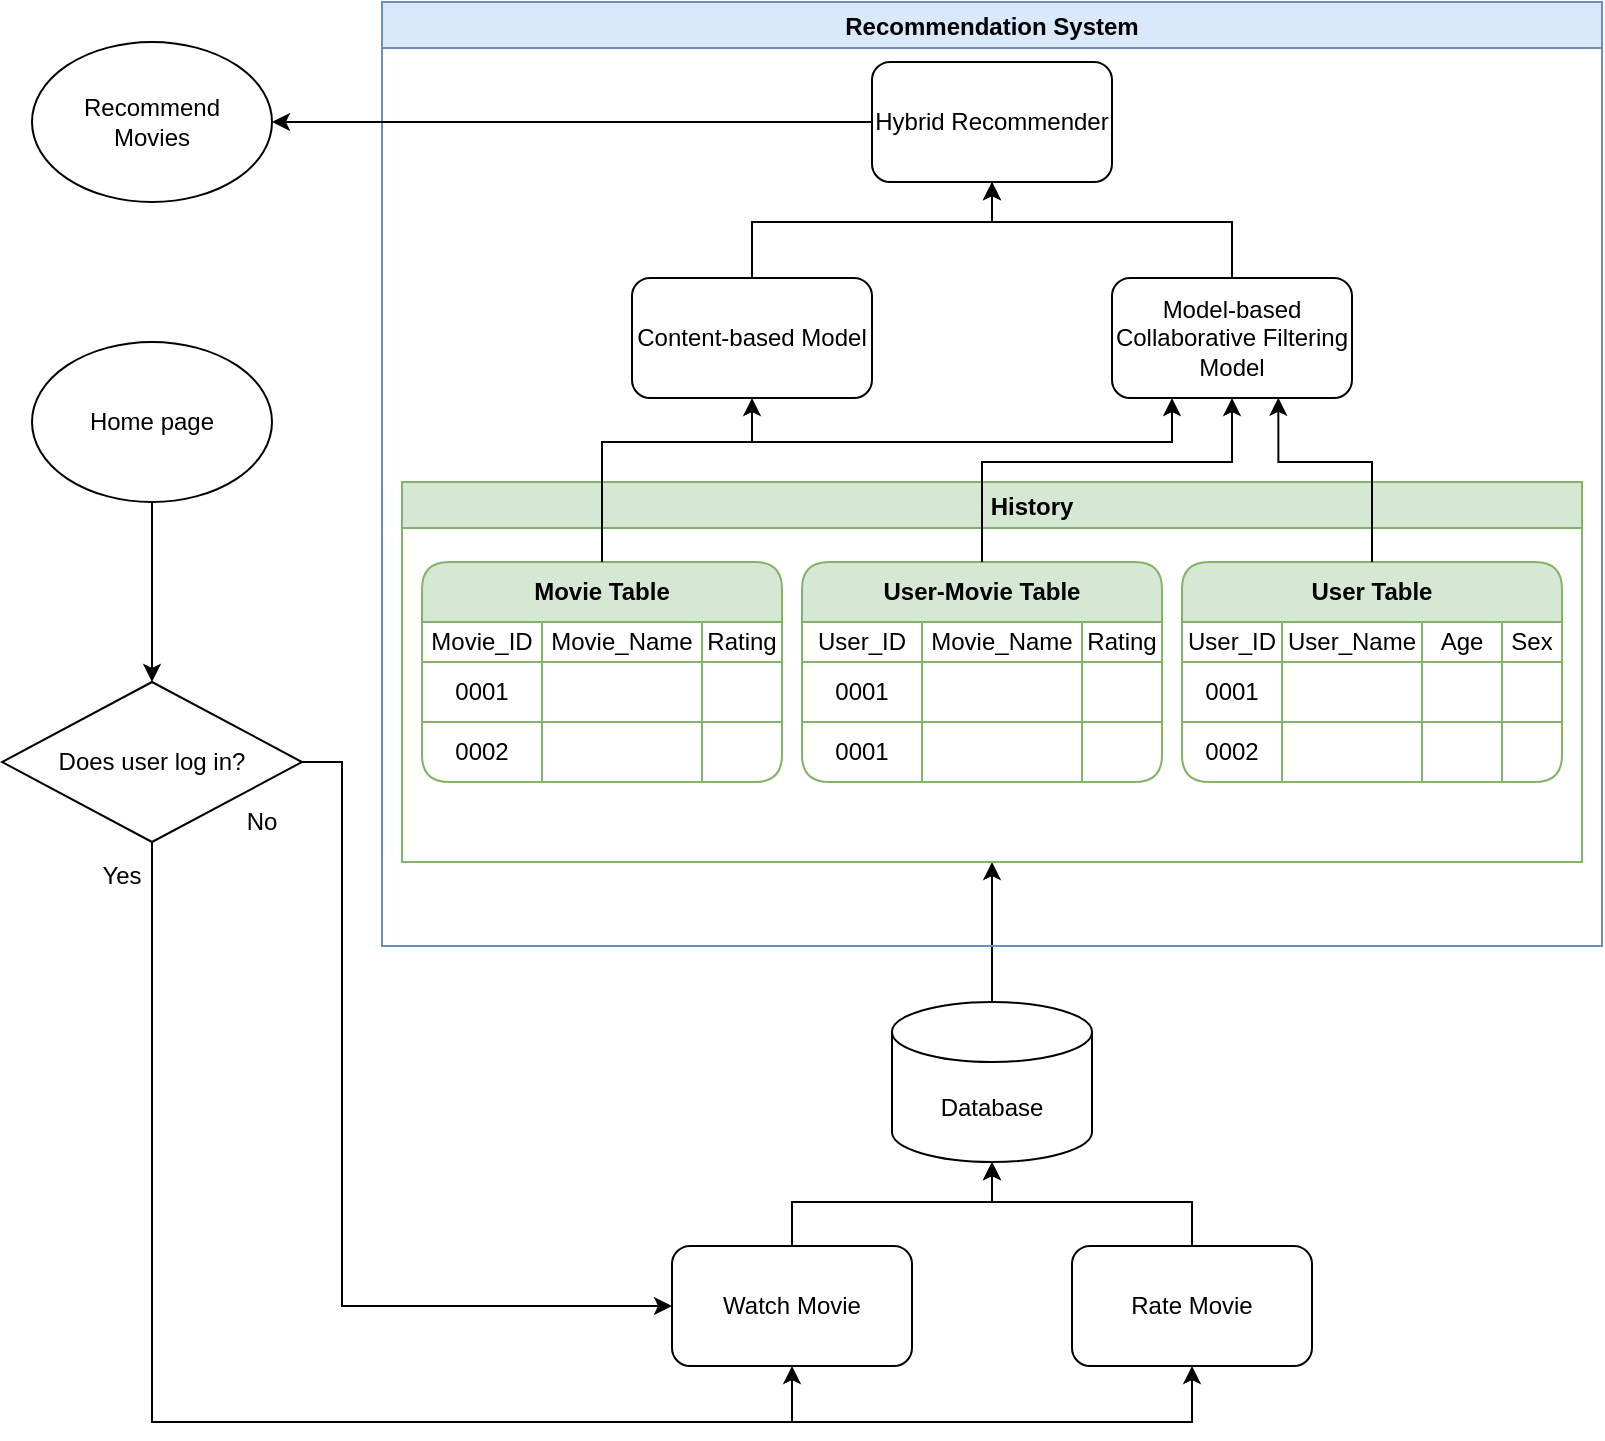 <mxfile version="14.5.10" type="device"><diagram id="Wu_TjOYvDNyA60jcuC28" name="Page-2"><mxGraphModel dx="1865" dy="524" grid="1" gridSize="10" guides="1" tooltips="1" connect="1" arrows="1" fold="1" page="1" pageScale="1" pageWidth="827" pageHeight="1169" math="0" shadow="0"><root><mxCell id="RVfyo8kbkGlUKJo6bfLB-0"/><mxCell id="RVfyo8kbkGlUKJo6bfLB-1" parent="RVfyo8kbkGlUKJo6bfLB-0"/><mxCell id="7aoQz6fGAK7nfuwo52iN-43" style="edgeStyle=orthogonalEdgeStyle;rounded=0;orthogonalLoop=1;jettySize=auto;html=1;exitX=0.5;exitY=1;exitDx=0;exitDy=0;entryX=0.5;entryY=1;entryDx=0;entryDy=0;" parent="RVfyo8kbkGlUKJo6bfLB-1" source="7aoQz6fGAK7nfuwo52iN-37" target="7aoQz6fGAK7nfuwo52iN-38" edge="1"><mxGeometry relative="1" as="geometry"><Array as="points"><mxPoint x="-195" y="770"/><mxPoint x="125" y="770"/></Array></mxGeometry></mxCell><mxCell id="7aoQz6fGAK7nfuwo52iN-44" style="edgeStyle=orthogonalEdgeStyle;rounded=0;orthogonalLoop=1;jettySize=auto;html=1;exitX=0.5;exitY=1;exitDx=0;exitDy=0;entryX=0.5;entryY=1;entryDx=0;entryDy=0;" parent="RVfyo8kbkGlUKJo6bfLB-1" source="7aoQz6fGAK7nfuwo52iN-37" target="7aoQz6fGAK7nfuwo52iN-39" edge="1"><mxGeometry relative="1" as="geometry"><Array as="points"><mxPoint x="-195" y="770"/><mxPoint x="325" y="770"/></Array></mxGeometry></mxCell><mxCell id="7aoQz6fGAK7nfuwo52iN-261" style="edgeStyle=orthogonalEdgeStyle;rounded=0;orthogonalLoop=1;jettySize=auto;html=1;exitX=1;exitY=0.5;exitDx=0;exitDy=0;entryX=0;entryY=0.5;entryDx=0;entryDy=0;startSize=23;" parent="RVfyo8kbkGlUKJo6bfLB-1" source="7aoQz6fGAK7nfuwo52iN-37" target="7aoQz6fGAK7nfuwo52iN-38" edge="1"><mxGeometry relative="1" as="geometry"><Array as="points"><mxPoint x="-100" y="440"/><mxPoint x="-100" y="712"/></Array></mxGeometry></mxCell><mxCell id="7aoQz6fGAK7nfuwo52iN-37" value="Does user log in?" style="rhombus;whiteSpace=wrap;html=1;" parent="RVfyo8kbkGlUKJo6bfLB-1" vertex="1"><mxGeometry x="-270" y="400" width="150" height="80" as="geometry"/></mxCell><mxCell id="7aoQz6fGAK7nfuwo52iN-46" style="edgeStyle=orthogonalEdgeStyle;rounded=0;orthogonalLoop=1;jettySize=auto;html=1;exitX=0.5;exitY=0;exitDx=0;exitDy=0;entryX=0.5;entryY=1;entryDx=0;entryDy=0;entryPerimeter=0;" parent="RVfyo8kbkGlUKJo6bfLB-1" source="7aoQz6fGAK7nfuwo52iN-38" target="7aoQz6fGAK7nfuwo52iN-48" edge="1"><mxGeometry relative="1" as="geometry"><mxPoint y="647" as="targetPoint"/><Array as="points"><mxPoint x="125" y="660"/><mxPoint x="225" y="660"/></Array></mxGeometry></mxCell><mxCell id="7aoQz6fGAK7nfuwo52iN-38" value="Watch Movie" style="rounded=1;whiteSpace=wrap;html=1;" parent="RVfyo8kbkGlUKJo6bfLB-1" vertex="1"><mxGeometry x="65" y="682" width="120" height="60" as="geometry"/></mxCell><mxCell id="7aoQz6fGAK7nfuwo52iN-52" style="edgeStyle=orthogonalEdgeStyle;rounded=0;orthogonalLoop=1;jettySize=auto;html=1;exitX=0.5;exitY=0;exitDx=0;exitDy=0;entryX=0.5;entryY=1;entryDx=0;entryDy=0;entryPerimeter=0;" parent="RVfyo8kbkGlUKJo6bfLB-1" source="7aoQz6fGAK7nfuwo52iN-39" target="7aoQz6fGAK7nfuwo52iN-48" edge="1"><mxGeometry relative="1" as="geometry"><mxPoint x="270" y="667" as="targetPoint"/><Array as="points"><mxPoint x="270" y="660"/><mxPoint x="170" y="660"/></Array></mxGeometry></mxCell><mxCell id="7aoQz6fGAK7nfuwo52iN-39" value="&lt;span&gt;Rate Movie&lt;/span&gt;" style="rounded=1;whiteSpace=wrap;html=1;" parent="RVfyo8kbkGlUKJo6bfLB-1" vertex="1"><mxGeometry x="265" y="682" width="120" height="60" as="geometry"/></mxCell><mxCell id="7aoQz6fGAK7nfuwo52iN-170" style="edgeStyle=orthogonalEdgeStyle;rounded=0;orthogonalLoop=1;jettySize=auto;html=1;exitX=0.5;exitY=0;exitDx=0;exitDy=0;exitPerimeter=0;entryX=0.5;entryY=1;entryDx=0;entryDy=0;" parent="RVfyo8kbkGlUKJo6bfLB-1" source="7aoQz6fGAK7nfuwo52iN-48" target="7aoQz6fGAK7nfuwo52iN-57" edge="1"><mxGeometry relative="1" as="geometry"/></mxCell><mxCell id="7aoQz6fGAK7nfuwo52iN-48" value="Database" style="shape=cylinder3;whiteSpace=wrap;html=1;boundedLbl=1;backgroundOutline=1;size=15;" parent="RVfyo8kbkGlUKJo6bfLB-1" vertex="1"><mxGeometry x="175" y="560" width="100" height="80" as="geometry"/></mxCell><mxCell id="7aoQz6fGAK7nfuwo52iN-56" value="Recommendation System" style="swimlane;startSize=23;fillColor=#dae8fc;strokeColor=#6c8ebf;" parent="RVfyo8kbkGlUKJo6bfLB-1" vertex="1"><mxGeometry x="-80" y="60" width="610" height="472" as="geometry"/></mxCell><mxCell id="7aoQz6fGAK7nfuwo52iN-57" value="            History" style="swimlane;startSize=23;fillColor=#d5e8d4;strokeColor=#82b366;" parent="7aoQz6fGAK7nfuwo52iN-56" vertex="1"><mxGeometry x="10" y="240" width="590" height="190" as="geometry"/></mxCell><mxCell id="7aoQz6fGAK7nfuwo52iN-177" value="Movie Table" style="shape=table;html=1;whiteSpace=wrap;startSize=30;container=1;collapsible=0;childLayout=tableLayout;fontStyle=1;align=center;shadow=0;fillColor=#d5e8d4;strokeColor=#82b366;rounded=1;" parent="7aoQz6fGAK7nfuwo52iN-57" vertex="1"><mxGeometry x="10" y="40" width="180" height="110" as="geometry"/></mxCell><mxCell id="7aoQz6fGAK7nfuwo52iN-178" value="" style="shape=partialRectangle;html=1;whiteSpace=wrap;collapsible=0;dropTarget=0;pointerEvents=0;fillColor=none;top=0;left=0;bottom=0;right=0;points=[[0,0.5],[1,0.5]];portConstraint=eastwest;" parent="7aoQz6fGAK7nfuwo52iN-177" vertex="1"><mxGeometry y="30" width="180" height="20" as="geometry"/></mxCell><mxCell id="7aoQz6fGAK7nfuwo52iN-179" value="&lt;span&gt;Movie_ID&lt;/span&gt;" style="shape=partialRectangle;html=1;whiteSpace=wrap;connectable=0;fillColor=none;top=0;left=0;bottom=0;right=0;overflow=hidden;" parent="7aoQz6fGAK7nfuwo52iN-178" vertex="1"><mxGeometry width="60" height="20" as="geometry"/></mxCell><mxCell id="7aoQz6fGAK7nfuwo52iN-180" value="Movie_Name" style="shape=partialRectangle;html=1;whiteSpace=wrap;connectable=0;fillColor=none;top=0;left=0;bottom=0;right=0;overflow=hidden;" parent="7aoQz6fGAK7nfuwo52iN-178" vertex="1"><mxGeometry x="60" width="80" height="20" as="geometry"/></mxCell><mxCell id="7aoQz6fGAK7nfuwo52iN-181" value="Rating" style="shape=partialRectangle;html=1;whiteSpace=wrap;connectable=0;fillColor=none;top=0;left=0;bottom=0;right=0;overflow=hidden;" parent="7aoQz6fGAK7nfuwo52iN-178" vertex="1"><mxGeometry x="140" width="40" height="20" as="geometry"/></mxCell><mxCell id="7aoQz6fGAK7nfuwo52iN-182" value="" style="shape=partialRectangle;html=1;whiteSpace=wrap;collapsible=0;dropTarget=0;pointerEvents=0;fillColor=none;top=0;left=0;bottom=0;right=0;points=[[0,0.5],[1,0.5]];portConstraint=eastwest;" parent="7aoQz6fGAK7nfuwo52iN-177" vertex="1"><mxGeometry y="50" width="180" height="30" as="geometry"/></mxCell><mxCell id="7aoQz6fGAK7nfuwo52iN-183" value="0001" style="shape=partialRectangle;html=1;whiteSpace=wrap;connectable=0;fillColor=none;top=0;left=0;bottom=0;right=0;overflow=hidden;" parent="7aoQz6fGAK7nfuwo52iN-182" vertex="1"><mxGeometry width="60" height="30" as="geometry"/></mxCell><mxCell id="7aoQz6fGAK7nfuwo52iN-184" value="" style="shape=partialRectangle;html=1;whiteSpace=wrap;connectable=0;fillColor=none;top=0;left=0;bottom=0;right=0;overflow=hidden;" parent="7aoQz6fGAK7nfuwo52iN-182" vertex="1"><mxGeometry x="60" width="80" height="30" as="geometry"/></mxCell><mxCell id="7aoQz6fGAK7nfuwo52iN-185" value="" style="shape=partialRectangle;html=1;whiteSpace=wrap;connectable=0;fillColor=none;top=0;left=0;bottom=0;right=0;overflow=hidden;" parent="7aoQz6fGAK7nfuwo52iN-182" vertex="1"><mxGeometry x="140" width="40" height="30" as="geometry"/></mxCell><mxCell id="7aoQz6fGAK7nfuwo52iN-186" value="" style="shape=partialRectangle;html=1;whiteSpace=wrap;collapsible=0;dropTarget=0;pointerEvents=0;fillColor=none;top=0;left=0;bottom=0;right=0;points=[[0,0.5],[1,0.5]];portConstraint=eastwest;" parent="7aoQz6fGAK7nfuwo52iN-177" vertex="1"><mxGeometry y="80" width="180" height="30" as="geometry"/></mxCell><mxCell id="7aoQz6fGAK7nfuwo52iN-187" value="0002" style="shape=partialRectangle;html=1;whiteSpace=wrap;connectable=0;fillColor=none;top=0;left=0;bottom=0;right=0;overflow=hidden;" parent="7aoQz6fGAK7nfuwo52iN-186" vertex="1"><mxGeometry width="60" height="30" as="geometry"/></mxCell><mxCell id="7aoQz6fGAK7nfuwo52iN-188" value="" style="shape=partialRectangle;html=1;whiteSpace=wrap;connectable=0;fillColor=none;top=0;left=0;bottom=0;right=0;overflow=hidden;" parent="7aoQz6fGAK7nfuwo52iN-186" vertex="1"><mxGeometry x="60" width="80" height="30" as="geometry"/></mxCell><mxCell id="7aoQz6fGAK7nfuwo52iN-189" value="" style="shape=partialRectangle;html=1;whiteSpace=wrap;connectable=0;fillColor=none;top=0;left=0;bottom=0;right=0;overflow=hidden;" parent="7aoQz6fGAK7nfuwo52iN-186" vertex="1"><mxGeometry x="140" width="40" height="30" as="geometry"/></mxCell><mxCell id="7aoQz6fGAK7nfuwo52iN-230" value="User-Movie Table" style="shape=table;html=1;whiteSpace=wrap;startSize=30;container=1;collapsible=0;childLayout=tableLayout;fontStyle=1;align=center;shadow=0;fillColor=#d5e8d4;strokeColor=#82b366;rounded=1;" parent="7aoQz6fGAK7nfuwo52iN-57" vertex="1"><mxGeometry x="200" y="40" width="180" height="110" as="geometry"/></mxCell><mxCell id="7aoQz6fGAK7nfuwo52iN-231" value="" style="shape=partialRectangle;html=1;whiteSpace=wrap;collapsible=0;dropTarget=0;pointerEvents=0;fillColor=none;top=0;left=0;bottom=0;right=0;points=[[0,0.5],[1,0.5]];portConstraint=eastwest;" parent="7aoQz6fGAK7nfuwo52iN-230" vertex="1"><mxGeometry y="30" width="180" height="20" as="geometry"/></mxCell><mxCell id="7aoQz6fGAK7nfuwo52iN-232" value="&lt;span&gt;User_ID&lt;/span&gt;" style="shape=partialRectangle;html=1;whiteSpace=wrap;connectable=0;fillColor=none;top=0;left=0;bottom=0;right=0;overflow=hidden;" parent="7aoQz6fGAK7nfuwo52iN-231" vertex="1"><mxGeometry width="60" height="20" as="geometry"/></mxCell><mxCell id="7aoQz6fGAK7nfuwo52iN-233" value="Movie_Name" style="shape=partialRectangle;html=1;whiteSpace=wrap;connectable=0;fillColor=none;top=0;left=0;bottom=0;right=0;overflow=hidden;" parent="7aoQz6fGAK7nfuwo52iN-231" vertex="1"><mxGeometry x="60" width="80" height="20" as="geometry"/></mxCell><mxCell id="7aoQz6fGAK7nfuwo52iN-234" value="Rating" style="shape=partialRectangle;html=1;whiteSpace=wrap;connectable=0;fillColor=none;top=0;left=0;bottom=0;right=0;overflow=hidden;" parent="7aoQz6fGAK7nfuwo52iN-231" vertex="1"><mxGeometry x="140" width="40" height="20" as="geometry"/></mxCell><mxCell id="7aoQz6fGAK7nfuwo52iN-235" value="" style="shape=partialRectangle;html=1;whiteSpace=wrap;collapsible=0;dropTarget=0;pointerEvents=0;fillColor=none;top=0;left=0;bottom=0;right=0;points=[[0,0.5],[1,0.5]];portConstraint=eastwest;" parent="7aoQz6fGAK7nfuwo52iN-230" vertex="1"><mxGeometry y="50" width="180" height="30" as="geometry"/></mxCell><mxCell id="7aoQz6fGAK7nfuwo52iN-236" value="0001" style="shape=partialRectangle;html=1;whiteSpace=wrap;connectable=0;fillColor=none;top=0;left=0;bottom=0;right=0;overflow=hidden;" parent="7aoQz6fGAK7nfuwo52iN-235" vertex="1"><mxGeometry width="60" height="30" as="geometry"/></mxCell><mxCell id="7aoQz6fGAK7nfuwo52iN-237" value="" style="shape=partialRectangle;html=1;whiteSpace=wrap;connectable=0;fillColor=none;top=0;left=0;bottom=0;right=0;overflow=hidden;" parent="7aoQz6fGAK7nfuwo52iN-235" vertex="1"><mxGeometry x="60" width="80" height="30" as="geometry"/></mxCell><mxCell id="7aoQz6fGAK7nfuwo52iN-238" value="" style="shape=partialRectangle;html=1;whiteSpace=wrap;connectable=0;fillColor=none;top=0;left=0;bottom=0;right=0;overflow=hidden;" parent="7aoQz6fGAK7nfuwo52iN-235" vertex="1"><mxGeometry x="140" width="40" height="30" as="geometry"/></mxCell><mxCell id="7aoQz6fGAK7nfuwo52iN-239" value="" style="shape=partialRectangle;html=1;whiteSpace=wrap;collapsible=0;dropTarget=0;pointerEvents=0;fillColor=none;top=0;left=0;bottom=0;right=0;points=[[0,0.5],[1,0.5]];portConstraint=eastwest;" parent="7aoQz6fGAK7nfuwo52iN-230" vertex="1"><mxGeometry y="80" width="180" height="30" as="geometry"/></mxCell><mxCell id="7aoQz6fGAK7nfuwo52iN-240" value="0001" style="shape=partialRectangle;html=1;whiteSpace=wrap;connectable=0;fillColor=none;top=0;left=0;bottom=0;right=0;overflow=hidden;" parent="7aoQz6fGAK7nfuwo52iN-239" vertex="1"><mxGeometry width="60" height="30" as="geometry"/></mxCell><mxCell id="7aoQz6fGAK7nfuwo52iN-241" value="" style="shape=partialRectangle;html=1;whiteSpace=wrap;connectable=0;fillColor=none;top=0;left=0;bottom=0;right=0;overflow=hidden;" parent="7aoQz6fGAK7nfuwo52iN-239" vertex="1"><mxGeometry x="60" width="80" height="30" as="geometry"/></mxCell><mxCell id="7aoQz6fGAK7nfuwo52iN-242" value="" style="shape=partialRectangle;html=1;whiteSpace=wrap;connectable=0;fillColor=none;top=0;left=0;bottom=0;right=0;overflow=hidden;" parent="7aoQz6fGAK7nfuwo52iN-239" vertex="1"><mxGeometry x="140" width="40" height="30" as="geometry"/></mxCell><mxCell id="7aoQz6fGAK7nfuwo52iN-243" value="User Table" style="shape=table;html=1;whiteSpace=wrap;startSize=30;container=1;collapsible=0;childLayout=tableLayout;fontStyle=1;align=center;shadow=0;fillColor=#d5e8d4;strokeColor=#82b366;rounded=1;" parent="7aoQz6fGAK7nfuwo52iN-57" vertex="1"><mxGeometry x="390" y="40" width="190" height="110" as="geometry"/></mxCell><mxCell id="7aoQz6fGAK7nfuwo52iN-244" value="" style="shape=partialRectangle;html=1;whiteSpace=wrap;collapsible=0;dropTarget=0;pointerEvents=0;fillColor=none;top=0;left=0;bottom=0;right=0;points=[[0,0.5],[1,0.5]];portConstraint=eastwest;" parent="7aoQz6fGAK7nfuwo52iN-243" vertex="1"><mxGeometry y="30" width="190" height="20" as="geometry"/></mxCell><mxCell id="7aoQz6fGAK7nfuwo52iN-245" value="&lt;span&gt;User_ID&lt;/span&gt;" style="shape=partialRectangle;html=1;whiteSpace=wrap;connectable=0;fillColor=none;top=0;left=0;bottom=0;right=0;overflow=hidden;" parent="7aoQz6fGAK7nfuwo52iN-244" vertex="1"><mxGeometry width="50" height="20" as="geometry"/></mxCell><mxCell id="7aoQz6fGAK7nfuwo52iN-246" value="User_Name" style="shape=partialRectangle;html=1;whiteSpace=wrap;connectable=0;fillColor=none;top=0;left=0;bottom=0;right=0;overflow=hidden;" parent="7aoQz6fGAK7nfuwo52iN-244" vertex="1"><mxGeometry x="50" width="70" height="20" as="geometry"/></mxCell><mxCell id="7aoQz6fGAK7nfuwo52iN-247" value="Age" style="shape=partialRectangle;html=1;whiteSpace=wrap;connectable=0;fillColor=none;top=0;left=0;bottom=0;right=0;overflow=hidden;" parent="7aoQz6fGAK7nfuwo52iN-244" vertex="1"><mxGeometry x="120" width="40" height="20" as="geometry"/></mxCell><mxCell id="7aoQz6fGAK7nfuwo52iN-256" value="Sex" style="shape=partialRectangle;html=1;whiteSpace=wrap;connectable=0;fillColor=none;top=0;left=0;bottom=0;right=0;overflow=hidden;" parent="7aoQz6fGAK7nfuwo52iN-244" vertex="1"><mxGeometry x="160" width="30" height="20" as="geometry"/></mxCell><mxCell id="7aoQz6fGAK7nfuwo52iN-248" value="" style="shape=partialRectangle;html=1;whiteSpace=wrap;collapsible=0;dropTarget=0;pointerEvents=0;fillColor=none;top=0;left=0;bottom=0;right=0;points=[[0,0.5],[1,0.5]];portConstraint=eastwest;" parent="7aoQz6fGAK7nfuwo52iN-243" vertex="1"><mxGeometry y="50" width="190" height="30" as="geometry"/></mxCell><mxCell id="7aoQz6fGAK7nfuwo52iN-249" value="0001" style="shape=partialRectangle;html=1;whiteSpace=wrap;connectable=0;fillColor=none;top=0;left=0;bottom=0;right=0;overflow=hidden;" parent="7aoQz6fGAK7nfuwo52iN-248" vertex="1"><mxGeometry width="50" height="30" as="geometry"/></mxCell><mxCell id="7aoQz6fGAK7nfuwo52iN-250" value="" style="shape=partialRectangle;html=1;whiteSpace=wrap;connectable=0;fillColor=none;top=0;left=0;bottom=0;right=0;overflow=hidden;" parent="7aoQz6fGAK7nfuwo52iN-248" vertex="1"><mxGeometry x="50" width="70" height="30" as="geometry"/></mxCell><mxCell id="7aoQz6fGAK7nfuwo52iN-251" value="" style="shape=partialRectangle;html=1;whiteSpace=wrap;connectable=0;fillColor=none;top=0;left=0;bottom=0;right=0;overflow=hidden;" parent="7aoQz6fGAK7nfuwo52iN-248" vertex="1"><mxGeometry x="120" width="40" height="30" as="geometry"/></mxCell><mxCell id="7aoQz6fGAK7nfuwo52iN-257" style="shape=partialRectangle;html=1;whiteSpace=wrap;connectable=0;fillColor=none;top=0;left=0;bottom=0;right=0;overflow=hidden;" parent="7aoQz6fGAK7nfuwo52iN-248" vertex="1"><mxGeometry x="160" width="30" height="30" as="geometry"/></mxCell><mxCell id="7aoQz6fGAK7nfuwo52iN-252" value="" style="shape=partialRectangle;html=1;whiteSpace=wrap;collapsible=0;dropTarget=0;pointerEvents=0;fillColor=none;top=0;left=0;bottom=0;right=0;points=[[0,0.5],[1,0.5]];portConstraint=eastwest;" parent="7aoQz6fGAK7nfuwo52iN-243" vertex="1"><mxGeometry y="80" width="190" height="30" as="geometry"/></mxCell><mxCell id="7aoQz6fGAK7nfuwo52iN-253" value="0002" style="shape=partialRectangle;html=1;whiteSpace=wrap;connectable=0;fillColor=none;top=0;left=0;bottom=0;right=0;overflow=hidden;" parent="7aoQz6fGAK7nfuwo52iN-252" vertex="1"><mxGeometry width="50" height="30" as="geometry"/></mxCell><mxCell id="7aoQz6fGAK7nfuwo52iN-254" value="" style="shape=partialRectangle;html=1;whiteSpace=wrap;connectable=0;fillColor=none;top=0;left=0;bottom=0;right=0;overflow=hidden;" parent="7aoQz6fGAK7nfuwo52iN-252" vertex="1"><mxGeometry x="50" width="70" height="30" as="geometry"/></mxCell><mxCell id="7aoQz6fGAK7nfuwo52iN-255" value="" style="shape=partialRectangle;html=1;whiteSpace=wrap;connectable=0;fillColor=none;top=0;left=0;bottom=0;right=0;overflow=hidden;" parent="7aoQz6fGAK7nfuwo52iN-252" vertex="1"><mxGeometry x="120" width="40" height="30" as="geometry"/></mxCell><mxCell id="7aoQz6fGAK7nfuwo52iN-258" style="shape=partialRectangle;html=1;whiteSpace=wrap;connectable=0;fillColor=none;top=0;left=0;bottom=0;right=0;overflow=hidden;" parent="7aoQz6fGAK7nfuwo52iN-252" vertex="1"><mxGeometry x="160" width="30" height="30" as="geometry"/></mxCell><mxCell id="7aoQz6fGAK7nfuwo52iN-163" style="edgeStyle=orthogonalEdgeStyle;rounded=0;orthogonalLoop=1;jettySize=auto;html=1;exitX=0.5;exitY=0;exitDx=0;exitDy=0;" parent="7aoQz6fGAK7nfuwo52iN-56" source="7aoQz6fGAK7nfuwo52iN-64" target="7aoQz6fGAK7nfuwo52iN-67" edge="1"><mxGeometry relative="1" as="geometry"><Array as="points"><mxPoint x="185" y="110"/><mxPoint x="305" y="110"/></Array></mxGeometry></mxCell><mxCell id="7aoQz6fGAK7nfuwo52iN-64" value="&lt;span&gt;Content-based Model&lt;/span&gt;" style="rounded=1;whiteSpace=wrap;html=1;" parent="7aoQz6fGAK7nfuwo52iN-56" vertex="1"><mxGeometry x="125" y="138" width="120" height="60" as="geometry"/></mxCell><mxCell id="7aoQz6fGAK7nfuwo52iN-167" style="edgeStyle=orthogonalEdgeStyle;rounded=0;orthogonalLoop=1;jettySize=auto;html=1;entryX=0.5;entryY=1;entryDx=0;entryDy=0;" parent="7aoQz6fGAK7nfuwo52iN-56" source="7aoQz6fGAK7nfuwo52iN-65" target="7aoQz6fGAK7nfuwo52iN-67" edge="1"><mxGeometry relative="1" as="geometry"><Array as="points"><mxPoint x="425" y="110"/><mxPoint x="305" y="110"/></Array></mxGeometry></mxCell><mxCell id="7aoQz6fGAK7nfuwo52iN-65" value="&lt;span&gt;Model-based&lt;/span&gt;&lt;br&gt;&lt;span&gt;Collaborative Filtering Model&lt;/span&gt;" style="rounded=1;whiteSpace=wrap;html=1;" parent="7aoQz6fGAK7nfuwo52iN-56" vertex="1"><mxGeometry x="365" y="138" width="120" height="60" as="geometry"/></mxCell><mxCell id="7aoQz6fGAK7nfuwo52iN-67" value="Hybrid Recommender" style="rounded=1;whiteSpace=wrap;html=1;" parent="7aoQz6fGAK7nfuwo52iN-56" vertex="1"><mxGeometry x="245" y="30" width="120" height="60" as="geometry"/></mxCell><mxCell id="7aoQz6fGAK7nfuwo52iN-156" style="edgeStyle=orthogonalEdgeStyle;rounded=0;orthogonalLoop=1;jettySize=auto;html=1;exitX=0.5;exitY=0;exitDx=0;exitDy=0;entryX=0.5;entryY=1;entryDx=0;entryDy=0;" parent="7aoQz6fGAK7nfuwo52iN-56" source="7aoQz6fGAK7nfuwo52iN-177" target="7aoQz6fGAK7nfuwo52iN-64" edge="1"><mxGeometry relative="1" as="geometry"><mxPoint x="100" y="280" as="sourcePoint"/><Array as="points"><mxPoint x="110" y="220"/><mxPoint x="185" y="220"/></Array></mxGeometry></mxCell><mxCell id="7aoQz6fGAK7nfuwo52iN-158" style="edgeStyle=orthogonalEdgeStyle;rounded=0;orthogonalLoop=1;jettySize=auto;html=1;exitX=0.5;exitY=0;exitDx=0;exitDy=0;" parent="7aoQz6fGAK7nfuwo52iN-56" source="7aoQz6fGAK7nfuwo52iN-230" target="7aoQz6fGAK7nfuwo52iN-65" edge="1"><mxGeometry relative="1" as="geometry"><mxPoint x="310" y="280" as="sourcePoint"/><Array as="points"><mxPoint x="300" y="230"/><mxPoint x="425" y="230"/></Array></mxGeometry></mxCell><mxCell id="7aoQz6fGAK7nfuwo52iN-159" style="edgeStyle=orthogonalEdgeStyle;rounded=0;orthogonalLoop=1;jettySize=auto;html=1;exitX=0.5;exitY=0;exitDx=0;exitDy=0;entryX=0.25;entryY=1;entryDx=0;entryDy=0;" parent="7aoQz6fGAK7nfuwo52iN-56" source="7aoQz6fGAK7nfuwo52iN-177" target="7aoQz6fGAK7nfuwo52iN-65" edge="1"><mxGeometry relative="1" as="geometry"><mxPoint x="100" y="280" as="sourcePoint"/><Array as="points"><mxPoint x="110" y="220"/><mxPoint x="395" y="220"/></Array></mxGeometry></mxCell><mxCell id="1suDlXqBCbLx2OH1mB2N-0" style="edgeStyle=orthogonalEdgeStyle;rounded=0;orthogonalLoop=1;jettySize=auto;html=1;exitX=0.5;exitY=0;exitDx=0;exitDy=0;entryX=0.693;entryY=0.998;entryDx=0;entryDy=0;entryPerimeter=0;startSize=23;" parent="7aoQz6fGAK7nfuwo52iN-56" source="7aoQz6fGAK7nfuwo52iN-243" target="7aoQz6fGAK7nfuwo52iN-65" edge="1"><mxGeometry relative="1" as="geometry"><Array as="points"><mxPoint x="495" y="230"/><mxPoint x="448" y="230"/></Array></mxGeometry></mxCell><mxCell id="7aoQz6fGAK7nfuwo52iN-260" style="edgeStyle=orthogonalEdgeStyle;rounded=0;orthogonalLoop=1;jettySize=auto;html=1;exitX=0.5;exitY=1;exitDx=0;exitDy=0;entryX=0.5;entryY=0;entryDx=0;entryDy=0;startSize=23;" parent="RVfyo8kbkGlUKJo6bfLB-1" source="7aoQz6fGAK7nfuwo52iN-168" target="7aoQz6fGAK7nfuwo52iN-37" edge="1"><mxGeometry relative="1" as="geometry"/></mxCell><mxCell id="7aoQz6fGAK7nfuwo52iN-168" value="Home page" style="ellipse;whiteSpace=wrap;html=1;" parent="RVfyo8kbkGlUKJo6bfLB-1" vertex="1"><mxGeometry x="-255" y="230" width="120" height="80" as="geometry"/></mxCell><mxCell id="7aoQz6fGAK7nfuwo52iN-171" value="Recommend&lt;br&gt;Movies" style="ellipse;whiteSpace=wrap;html=1;" parent="RVfyo8kbkGlUKJo6bfLB-1" vertex="1"><mxGeometry x="-255" y="80" width="120" height="80" as="geometry"/></mxCell><mxCell id="7aoQz6fGAK7nfuwo52iN-172" style="edgeStyle=orthogonalEdgeStyle;rounded=0;orthogonalLoop=1;jettySize=auto;html=1;exitX=0;exitY=0.5;exitDx=0;exitDy=0;entryX=1;entryY=0.5;entryDx=0;entryDy=0;" parent="RVfyo8kbkGlUKJo6bfLB-1" source="7aoQz6fGAK7nfuwo52iN-67" target="7aoQz6fGAK7nfuwo52iN-171" edge="1"><mxGeometry relative="1" as="geometry"/></mxCell><mxCell id="7aoQz6fGAK7nfuwo52iN-175" value="Yes" style="text;html=1;strokeColor=none;fillColor=none;align=center;verticalAlign=middle;whiteSpace=wrap;rounded=0;" parent="RVfyo8kbkGlUKJo6bfLB-1" vertex="1"><mxGeometry x="-230" y="487" width="40" height="20" as="geometry"/></mxCell><mxCell id="7aoQz6fGAK7nfuwo52iN-176" value="No" style="text;html=1;strokeColor=none;fillColor=none;align=center;verticalAlign=middle;whiteSpace=wrap;rounded=0;" parent="RVfyo8kbkGlUKJo6bfLB-1" vertex="1"><mxGeometry x="-160" y="460" width="40" height="20" as="geometry"/></mxCell></root></mxGraphModel></diagram></mxfile>